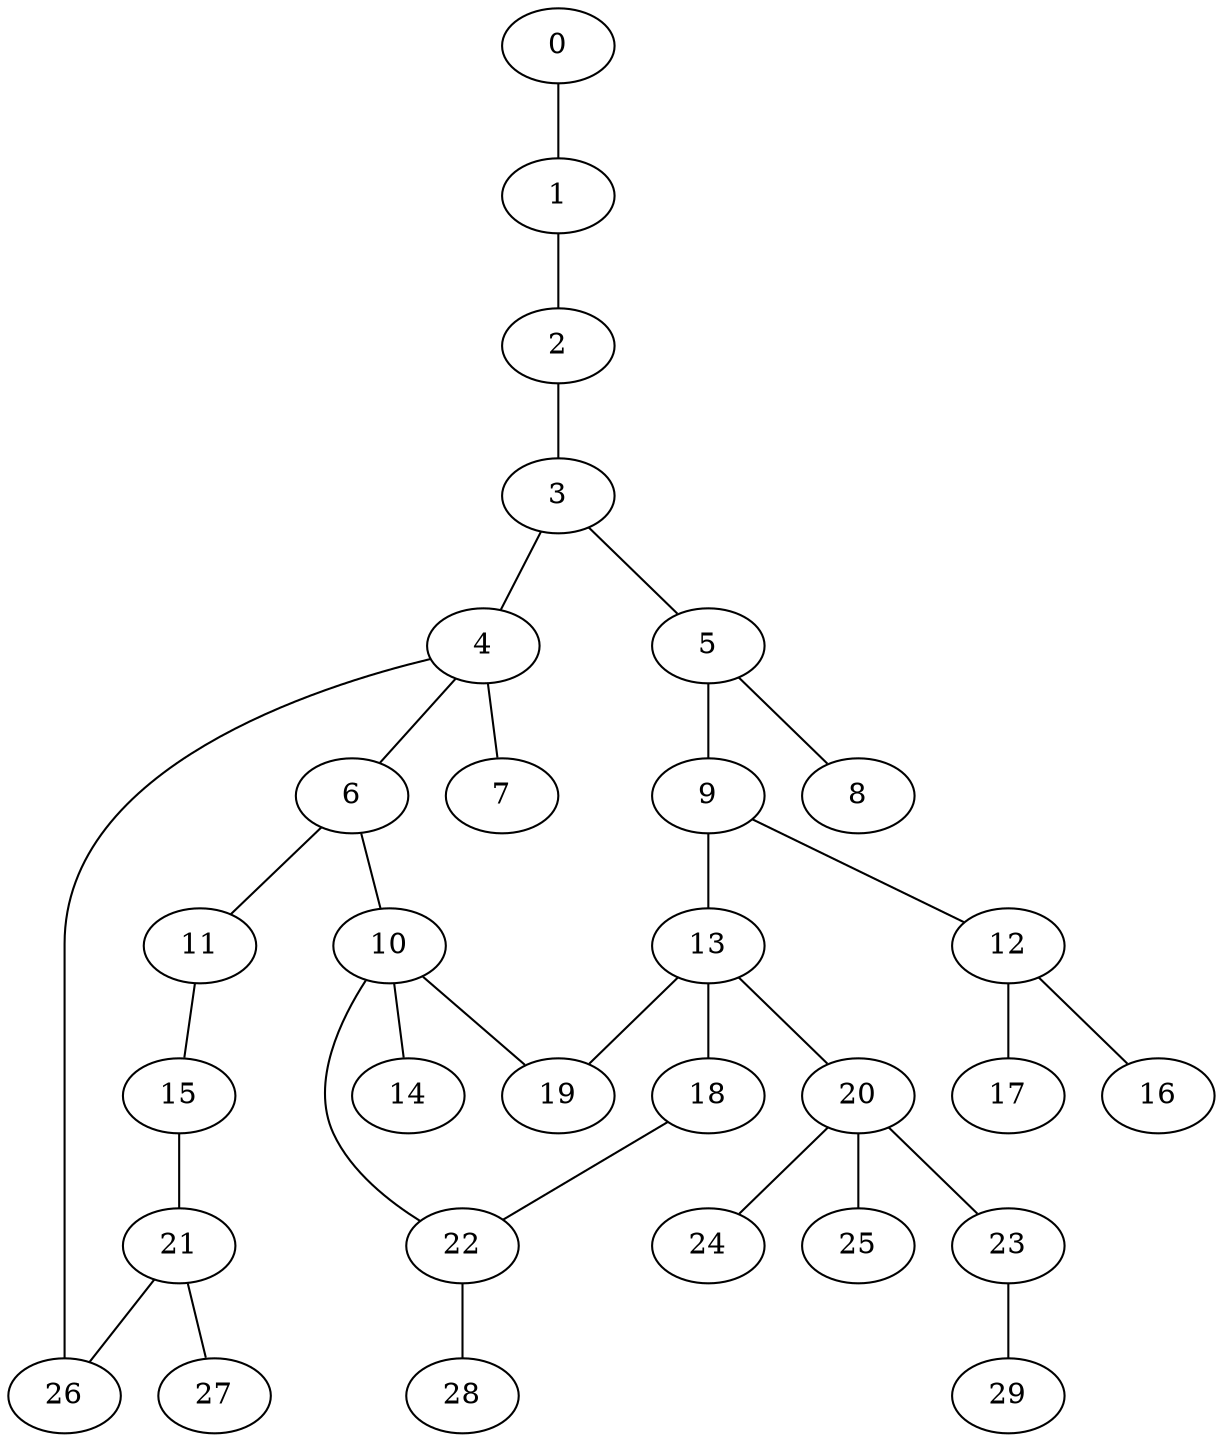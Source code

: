 
graph graphname {
    0 -- 1
1 -- 2
2 -- 3
3 -- 4
3 -- 5
4 -- 6
4 -- 7
4 -- 26
5 -- 8
5 -- 9
6 -- 10
6 -- 11
9 -- 12
9 -- 13
10 -- 14
10 -- 22
10 -- 19
11 -- 15
12 -- 16
12 -- 17
13 -- 18
13 -- 19
13 -- 20
15 -- 21
18 -- 22
20 -- 24
20 -- 25
20 -- 23
21 -- 26
21 -- 27
22 -- 28
23 -- 29

}
